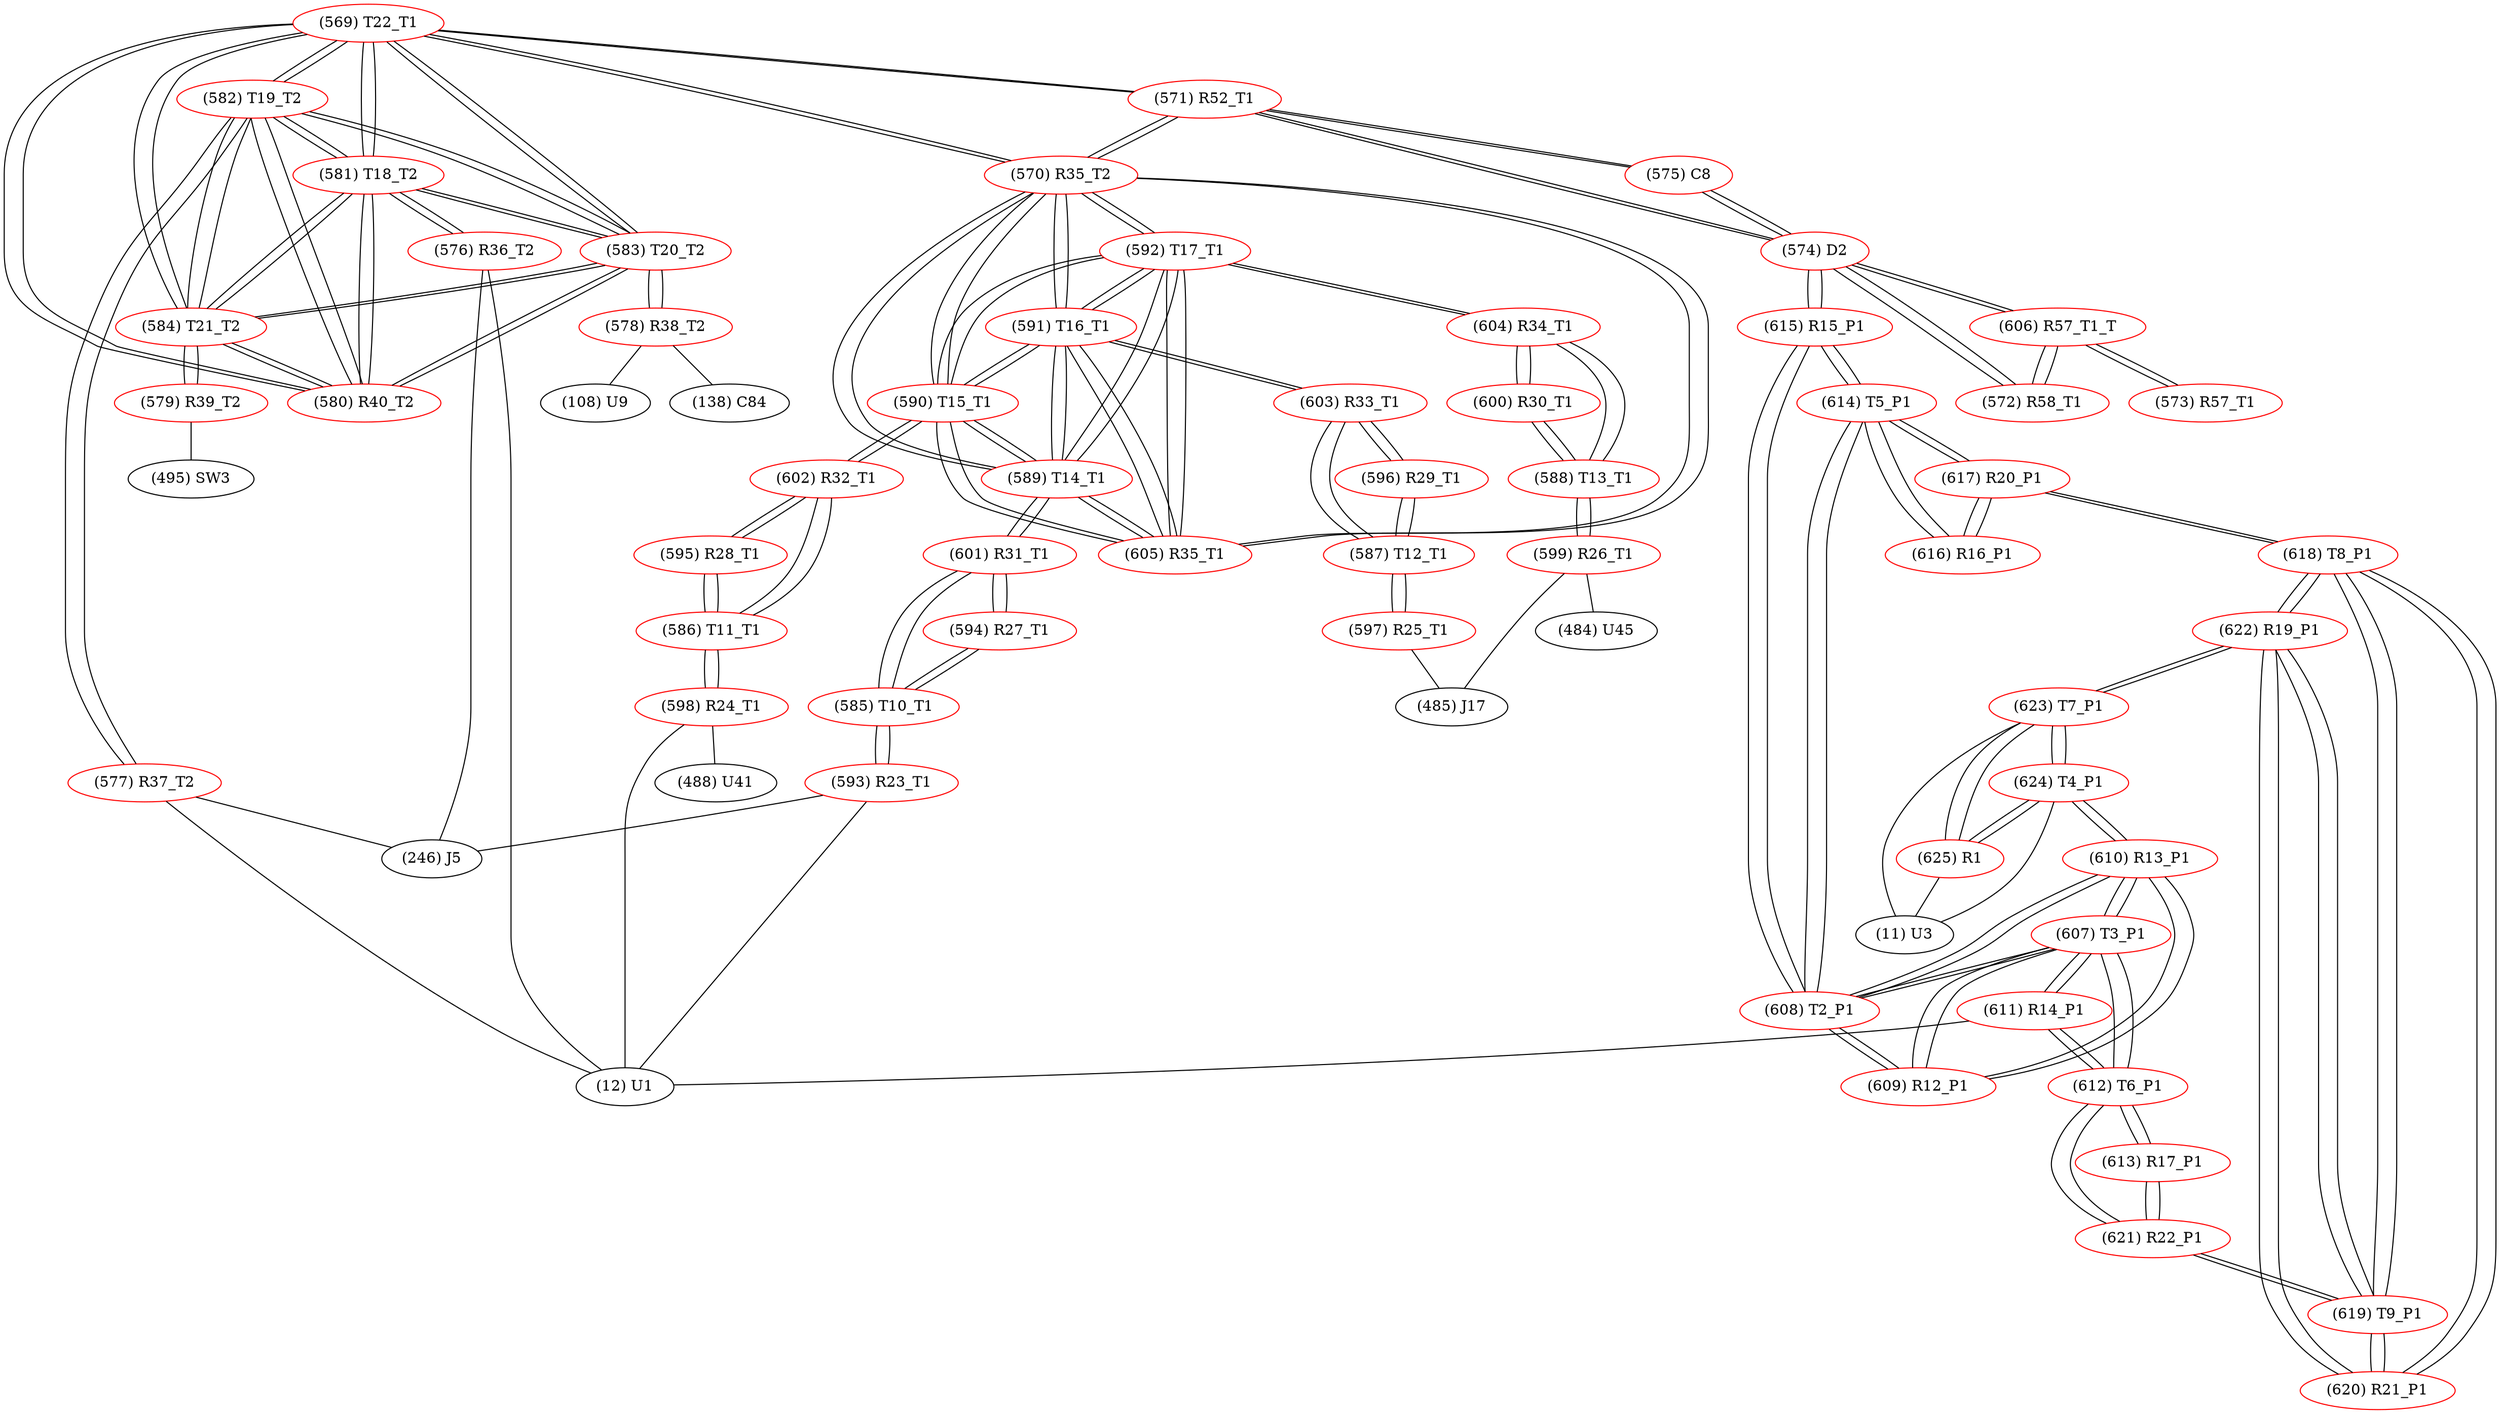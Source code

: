 graph {
	569 [label="(569) T22_T1" color=red]
	582 [label="(582) T19_T2"]
	581 [label="(581) T18_T2"]
	580 [label="(580) R40_T2"]
	584 [label="(584) T21_T2"]
	583 [label="(583) T20_T2"]
	571 [label="(571) R52_T1"]
	570 [label="(570) R35_T2"]
	570 [label="(570) R35_T2" color=red]
	591 [label="(591) T16_T1"]
	590 [label="(590) T15_T1"]
	605 [label="(605) R35_T1"]
	589 [label="(589) T14_T1"]
	592 [label="(592) T17_T1"]
	571 [label="(571) R52_T1"]
	569 [label="(569) T22_T1"]
	571 [label="(571) R52_T1" color=red]
	574 [label="(574) D2"]
	575 [label="(575) C8"]
	570 [label="(570) R35_T2"]
	569 [label="(569) T22_T1"]
	572 [label="(572) R58_T1" color=red]
	606 [label="(606) R57_T1_T"]
	574 [label="(574) D2"]
	573 [label="(573) R57_T1" color=red]
	606 [label="(606) R57_T1_T"]
	574 [label="(574) D2" color=red]
	571 [label="(571) R52_T1"]
	575 [label="(575) C8"]
	572 [label="(572) R58_T1"]
	606 [label="(606) R57_T1_T"]
	615 [label="(615) R15_P1"]
	575 [label="(575) C8" color=red]
	574 [label="(574) D2"]
	571 [label="(571) R52_T1"]
	576 [label="(576) R36_T2" color=red]
	12 [label="(12) U1"]
	246 [label="(246) J5"]
	581 [label="(581) T18_T2"]
	577 [label="(577) R37_T2" color=red]
	246 [label="(246) J5"]
	12 [label="(12) U1"]
	582 [label="(582) T19_T2"]
	578 [label="(578) R38_T2" color=red]
	108 [label="(108) U9"]
	138 [label="(138) C84"]
	583 [label="(583) T20_T2"]
	579 [label="(579) R39_T2" color=red]
	495 [label="(495) SW3"]
	584 [label="(584) T21_T2"]
	580 [label="(580) R40_T2" color=red]
	569 [label="(569) T22_T1"]
	582 [label="(582) T19_T2"]
	581 [label="(581) T18_T2"]
	584 [label="(584) T21_T2"]
	583 [label="(583) T20_T2"]
	581 [label="(581) T18_T2" color=red]
	569 [label="(569) T22_T1"]
	582 [label="(582) T19_T2"]
	580 [label="(580) R40_T2"]
	584 [label="(584) T21_T2"]
	583 [label="(583) T20_T2"]
	576 [label="(576) R36_T2"]
	582 [label="(582) T19_T2" color=red]
	569 [label="(569) T22_T1"]
	581 [label="(581) T18_T2"]
	580 [label="(580) R40_T2"]
	584 [label="(584) T21_T2"]
	583 [label="(583) T20_T2"]
	577 [label="(577) R37_T2"]
	583 [label="(583) T20_T2" color=red]
	569 [label="(569) T22_T1"]
	582 [label="(582) T19_T2"]
	581 [label="(581) T18_T2"]
	580 [label="(580) R40_T2"]
	584 [label="(584) T21_T2"]
	578 [label="(578) R38_T2"]
	584 [label="(584) T21_T2" color=red]
	569 [label="(569) T22_T1"]
	582 [label="(582) T19_T2"]
	581 [label="(581) T18_T2"]
	580 [label="(580) R40_T2"]
	583 [label="(583) T20_T2"]
	579 [label="(579) R39_T2"]
	585 [label="(585) T10_T1" color=red]
	593 [label="(593) R23_T1"]
	601 [label="(601) R31_T1"]
	594 [label="(594) R27_T1"]
	586 [label="(586) T11_T1" color=red]
	598 [label="(598) R24_T1"]
	602 [label="(602) R32_T1"]
	595 [label="(595) R28_T1"]
	587 [label="(587) T12_T1" color=red]
	603 [label="(603) R33_T1"]
	596 [label="(596) R29_T1"]
	597 [label="(597) R25_T1"]
	588 [label="(588) T13_T1" color=red]
	600 [label="(600) R30_T1"]
	604 [label="(604) R34_T1"]
	599 [label="(599) R26_T1"]
	589 [label="(589) T14_T1" color=red]
	591 [label="(591) T16_T1"]
	590 [label="(590) T15_T1"]
	605 [label="(605) R35_T1"]
	592 [label="(592) T17_T1"]
	570 [label="(570) R35_T2"]
	601 [label="(601) R31_T1"]
	590 [label="(590) T15_T1" color=red]
	591 [label="(591) T16_T1"]
	605 [label="(605) R35_T1"]
	589 [label="(589) T14_T1"]
	592 [label="(592) T17_T1"]
	570 [label="(570) R35_T2"]
	602 [label="(602) R32_T1"]
	591 [label="(591) T16_T1" color=red]
	590 [label="(590) T15_T1"]
	605 [label="(605) R35_T1"]
	589 [label="(589) T14_T1"]
	592 [label="(592) T17_T1"]
	570 [label="(570) R35_T2"]
	603 [label="(603) R33_T1"]
	592 [label="(592) T17_T1" color=red]
	591 [label="(591) T16_T1"]
	590 [label="(590) T15_T1"]
	605 [label="(605) R35_T1"]
	589 [label="(589) T14_T1"]
	570 [label="(570) R35_T2"]
	604 [label="(604) R34_T1"]
	593 [label="(593) R23_T1" color=red]
	12 [label="(12) U1"]
	246 [label="(246) J5"]
	585 [label="(585) T10_T1"]
	594 [label="(594) R27_T1" color=red]
	585 [label="(585) T10_T1"]
	601 [label="(601) R31_T1"]
	595 [label="(595) R28_T1" color=red]
	602 [label="(602) R32_T1"]
	586 [label="(586) T11_T1"]
	596 [label="(596) R29_T1" color=red]
	603 [label="(603) R33_T1"]
	587 [label="(587) T12_T1"]
	597 [label="(597) R25_T1" color=red]
	485 [label="(485) J17"]
	587 [label="(587) T12_T1"]
	598 [label="(598) R24_T1" color=red]
	488 [label="(488) U41"]
	12 [label="(12) U1"]
	586 [label="(586) T11_T1"]
	599 [label="(599) R26_T1" color=red]
	485 [label="(485) J17"]
	484 [label="(484) U45"]
	588 [label="(588) T13_T1"]
	600 [label="(600) R30_T1" color=red]
	604 [label="(604) R34_T1"]
	588 [label="(588) T13_T1"]
	601 [label="(601) R31_T1" color=red]
	585 [label="(585) T10_T1"]
	594 [label="(594) R27_T1"]
	589 [label="(589) T14_T1"]
	602 [label="(602) R32_T1" color=red]
	590 [label="(590) T15_T1"]
	595 [label="(595) R28_T1"]
	586 [label="(586) T11_T1"]
	603 [label="(603) R33_T1" color=red]
	591 [label="(591) T16_T1"]
	596 [label="(596) R29_T1"]
	587 [label="(587) T12_T1"]
	604 [label="(604) R34_T1" color=red]
	592 [label="(592) T17_T1"]
	600 [label="(600) R30_T1"]
	588 [label="(588) T13_T1"]
	605 [label="(605) R35_T1" color=red]
	591 [label="(591) T16_T1"]
	590 [label="(590) T15_T1"]
	589 [label="(589) T14_T1"]
	592 [label="(592) T17_T1"]
	570 [label="(570) R35_T2"]
	606 [label="(606) R57_T1_T" color=red]
	572 [label="(572) R58_T1"]
	574 [label="(574) D2"]
	573 [label="(573) R57_T1"]
	607 [label="(607) T3_P1" color=red]
	611 [label="(611) R14_P1"]
	612 [label="(612) T6_P1"]
	610 [label="(610) R13_P1"]
	609 [label="(609) R12_P1"]
	608 [label="(608) T2_P1"]
	608 [label="(608) T2_P1" color=red]
	610 [label="(610) R13_P1"]
	607 [label="(607) T3_P1"]
	609 [label="(609) R12_P1"]
	614 [label="(614) T5_P1"]
	615 [label="(615) R15_P1"]
	609 [label="(609) R12_P1" color=red]
	610 [label="(610) R13_P1"]
	607 [label="(607) T3_P1"]
	608 [label="(608) T2_P1"]
	610 [label="(610) R13_P1" color=red]
	624 [label="(624) T4_P1"]
	607 [label="(607) T3_P1"]
	609 [label="(609) R12_P1"]
	608 [label="(608) T2_P1"]
	611 [label="(611) R14_P1" color=red]
	12 [label="(12) U1"]
	607 [label="(607) T3_P1"]
	612 [label="(612) T6_P1"]
	612 [label="(612) T6_P1" color=red]
	611 [label="(611) R14_P1"]
	607 [label="(607) T3_P1"]
	621 [label="(621) R22_P1"]
	613 [label="(613) R17_P1"]
	613 [label="(613) R17_P1" color=red]
	621 [label="(621) R22_P1"]
	612 [label="(612) T6_P1"]
	614 [label="(614) T5_P1" color=red]
	608 [label="(608) T2_P1"]
	615 [label="(615) R15_P1"]
	616 [label="(616) R16_P1"]
	617 [label="(617) R20_P1"]
	615 [label="(615) R15_P1" color=red]
	574 [label="(574) D2"]
	608 [label="(608) T2_P1"]
	614 [label="(614) T5_P1"]
	616 [label="(616) R16_P1" color=red]
	614 [label="(614) T5_P1"]
	617 [label="(617) R20_P1"]
	617 [label="(617) R20_P1" color=red]
	618 [label="(618) T8_P1"]
	616 [label="(616) R16_P1"]
	614 [label="(614) T5_P1"]
	618 [label="(618) T8_P1" color=red]
	619 [label="(619) T9_P1"]
	620 [label="(620) R21_P1"]
	622 [label="(622) R19_P1"]
	617 [label="(617) R20_P1"]
	619 [label="(619) T9_P1" color=red]
	621 [label="(621) R22_P1"]
	620 [label="(620) R21_P1"]
	618 [label="(618) T8_P1"]
	622 [label="(622) R19_P1"]
	620 [label="(620) R21_P1" color=red]
	619 [label="(619) T9_P1"]
	618 [label="(618) T8_P1"]
	622 [label="(622) R19_P1"]
	621 [label="(621) R22_P1" color=red]
	619 [label="(619) T9_P1"]
	612 [label="(612) T6_P1"]
	613 [label="(613) R17_P1"]
	622 [label="(622) R19_P1" color=red]
	619 [label="(619) T9_P1"]
	620 [label="(620) R21_P1"]
	618 [label="(618) T8_P1"]
	623 [label="(623) T7_P1"]
	623 [label="(623) T7_P1" color=red]
	625 [label="(625) R1"]
	624 [label="(624) T4_P1"]
	11 [label="(11) U3"]
	622 [label="(622) R19_P1"]
	624 [label="(624) T4_P1" color=red]
	610 [label="(610) R13_P1"]
	625 [label="(625) R1"]
	623 [label="(623) T7_P1"]
	11 [label="(11) U3"]
	625 [label="(625) R1" color=red]
	624 [label="(624) T4_P1"]
	623 [label="(623) T7_P1"]
	11 [label="(11) U3"]
	569 -- 582
	569 -- 581
	569 -- 580
	569 -- 584
	569 -- 583
	569 -- 571
	569 -- 570
	570 -- 591
	570 -- 590
	570 -- 605
	570 -- 589
	570 -- 592
	570 -- 571
	570 -- 569
	571 -- 574
	571 -- 575
	571 -- 570
	571 -- 569
	572 -- 606
	572 -- 574
	573 -- 606
	574 -- 571
	574 -- 575
	574 -- 572
	574 -- 606
	574 -- 615
	575 -- 574
	575 -- 571
	576 -- 12
	576 -- 246
	576 -- 581
	577 -- 246
	577 -- 12
	577 -- 582
	578 -- 108
	578 -- 138
	578 -- 583
	579 -- 495
	579 -- 584
	580 -- 569
	580 -- 582
	580 -- 581
	580 -- 584
	580 -- 583
	581 -- 569
	581 -- 582
	581 -- 580
	581 -- 584
	581 -- 583
	581 -- 576
	582 -- 569
	582 -- 581
	582 -- 580
	582 -- 584
	582 -- 583
	582 -- 577
	583 -- 569
	583 -- 582
	583 -- 581
	583 -- 580
	583 -- 584
	583 -- 578
	584 -- 569
	584 -- 582
	584 -- 581
	584 -- 580
	584 -- 583
	584 -- 579
	585 -- 593
	585 -- 601
	585 -- 594
	586 -- 598
	586 -- 602
	586 -- 595
	587 -- 603
	587 -- 596
	587 -- 597
	588 -- 600
	588 -- 604
	588 -- 599
	589 -- 591
	589 -- 590
	589 -- 605
	589 -- 592
	589 -- 570
	589 -- 601
	590 -- 591
	590 -- 605
	590 -- 589
	590 -- 592
	590 -- 570
	590 -- 602
	591 -- 590
	591 -- 605
	591 -- 589
	591 -- 592
	591 -- 570
	591 -- 603
	592 -- 591
	592 -- 590
	592 -- 605
	592 -- 589
	592 -- 570
	592 -- 604
	593 -- 12
	593 -- 246
	593 -- 585
	594 -- 585
	594 -- 601
	595 -- 602
	595 -- 586
	596 -- 603
	596 -- 587
	597 -- 485
	597 -- 587
	598 -- 488
	598 -- 12
	598 -- 586
	599 -- 485
	599 -- 484
	599 -- 588
	600 -- 604
	600 -- 588
	601 -- 585
	601 -- 594
	601 -- 589
	602 -- 590
	602 -- 595
	602 -- 586
	603 -- 591
	603 -- 596
	603 -- 587
	604 -- 592
	604 -- 600
	604 -- 588
	605 -- 591
	605 -- 590
	605 -- 589
	605 -- 592
	605 -- 570
	606 -- 572
	606 -- 574
	606 -- 573
	607 -- 611
	607 -- 612
	607 -- 610
	607 -- 609
	607 -- 608
	608 -- 610
	608 -- 607
	608 -- 609
	608 -- 614
	608 -- 615
	609 -- 610
	609 -- 607
	609 -- 608
	610 -- 624
	610 -- 607
	610 -- 609
	610 -- 608
	611 -- 12
	611 -- 607
	611 -- 612
	612 -- 611
	612 -- 607
	612 -- 621
	612 -- 613
	613 -- 621
	613 -- 612
	614 -- 608
	614 -- 615
	614 -- 616
	614 -- 617
	615 -- 574
	615 -- 608
	615 -- 614
	616 -- 614
	616 -- 617
	617 -- 618
	617 -- 616
	617 -- 614
	618 -- 619
	618 -- 620
	618 -- 622
	618 -- 617
	619 -- 621
	619 -- 620
	619 -- 618
	619 -- 622
	620 -- 619
	620 -- 618
	620 -- 622
	621 -- 619
	621 -- 612
	621 -- 613
	622 -- 619
	622 -- 620
	622 -- 618
	622 -- 623
	623 -- 625
	623 -- 624
	623 -- 11
	623 -- 622
	624 -- 610
	624 -- 625
	624 -- 623
	624 -- 11
	625 -- 624
	625 -- 623
	625 -- 11
}